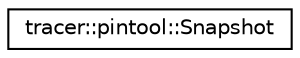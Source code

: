digraph "Graphical Class Hierarchy"
{
  edge [fontname="Helvetica",fontsize="10",labelfontname="Helvetica",labelfontsize="10"];
  node [fontname="Helvetica",fontsize="10",shape=record];
  rankdir="LR";
  Node0 [label="tracer::pintool::Snapshot",height=0.2,width=0.4,color="black", fillcolor="white", style="filled",URL="$classtracer_1_1pintool_1_1Snapshot.html",tooltip="the snapshot class. "];
}
